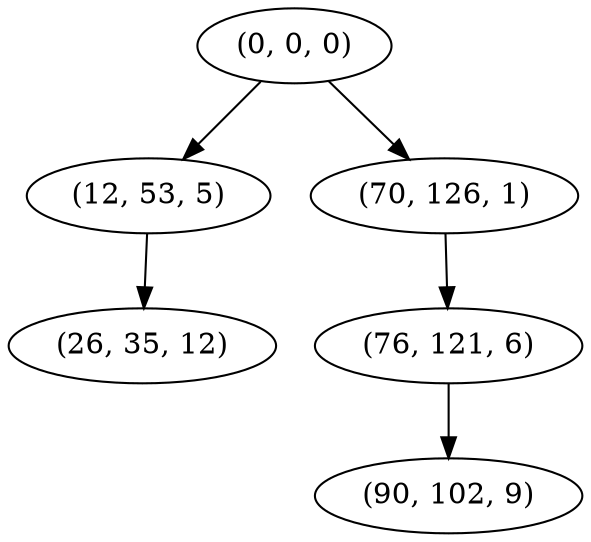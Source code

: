 digraph tree {
    "(0, 0, 0)";
    "(12, 53, 5)";
    "(26, 35, 12)";
    "(70, 126, 1)";
    "(76, 121, 6)";
    "(90, 102, 9)";
    "(0, 0, 0)" -> "(12, 53, 5)";
    "(0, 0, 0)" -> "(70, 126, 1)";
    "(12, 53, 5)" -> "(26, 35, 12)";
    "(70, 126, 1)" -> "(76, 121, 6)";
    "(76, 121, 6)" -> "(90, 102, 9)";
}
